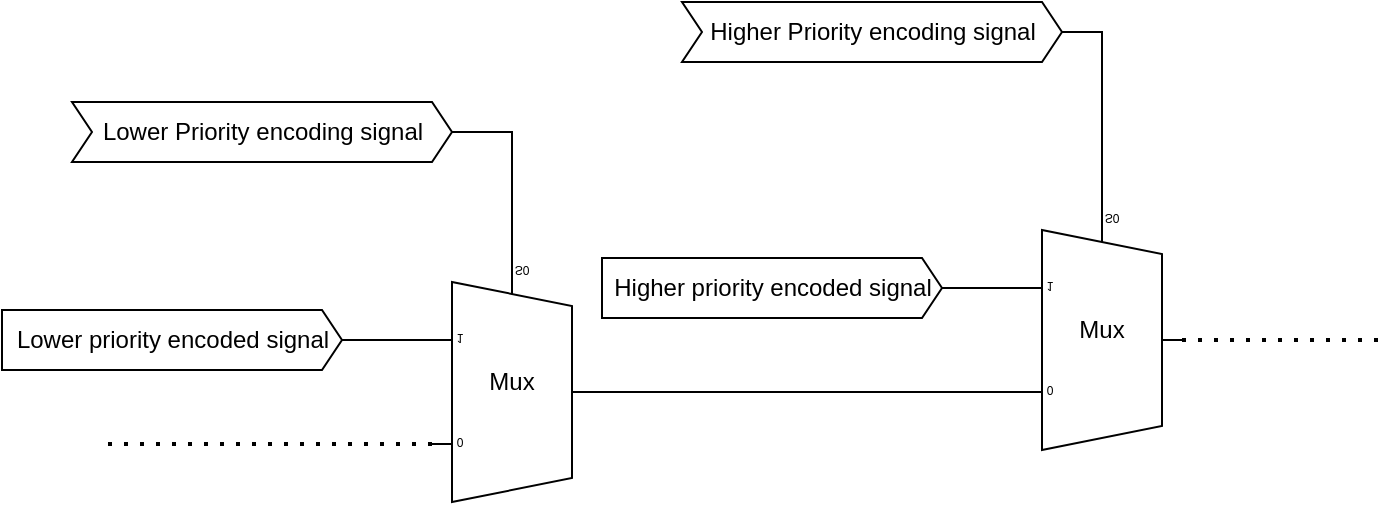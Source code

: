 <mxfile version="21.2.1" type="device">
  <diagram name="第 1 页" id="uQYB3a549bZz9pgYXrZE">
    <mxGraphModel dx="1206" dy="809" grid="1" gridSize="10" guides="1" tooltips="1" connect="1" arrows="1" fold="1" page="1" pageScale="1" pageWidth="3300" pageHeight="2339" math="0" shadow="0">
      <root>
        <mxCell id="0" />
        <mxCell id="1" parent="0" />
        <mxCell id="HTu5cqRs1fcnvt16L7S6-1" value="Mux" style="shadow=0;dashed=0;align=center;html=1;strokeWidth=1;shape=mxgraph.electrical.abstract.mux2;whiteSpace=wrap;flipV=1;" parent="1" vertex="1">
          <mxGeometry x="750" y="284" width="80" height="120" as="geometry" />
        </mxCell>
        <mxCell id="HTu5cqRs1fcnvt16L7S6-5" style="edgeStyle=orthogonalEdgeStyle;rounded=0;orthogonalLoop=1;jettySize=auto;html=1;exitX=1;exitY=0.5;exitDx=0;exitDy=-5;exitPerimeter=0;entryX=0;entryY=0.217;entryDx=0;entryDy=3;entryPerimeter=0;endArrow=none;endFill=0;" parent="1" source="HTu5cqRs1fcnvt16L7S6-2" target="HTu5cqRs1fcnvt16L7S6-1" edge="1">
          <mxGeometry relative="1" as="geometry" />
        </mxCell>
        <mxCell id="HTu5cqRs1fcnvt16L7S6-2" value="Mux" style="shadow=0;dashed=0;align=center;html=1;strokeWidth=1;shape=mxgraph.electrical.abstract.mux2;whiteSpace=wrap;flipV=1;" parent="1" vertex="1">
          <mxGeometry x="455" y="310" width="80" height="120" as="geometry" />
        </mxCell>
        <mxCell id="HTu5cqRs1fcnvt16L7S6-7" style="edgeStyle=orthogonalEdgeStyle;rounded=0;orthogonalLoop=1;jettySize=auto;html=1;exitX=1;exitY=0.5;exitDx=0;exitDy=0;exitPerimeter=0;entryX=0.375;entryY=1;entryDx=10;entryDy=0;entryPerimeter=0;endArrow=none;endFill=0;" parent="1" source="HTu5cqRs1fcnvt16L7S6-6" target="HTu5cqRs1fcnvt16L7S6-1" edge="1">
          <mxGeometry relative="1" as="geometry" />
        </mxCell>
        <mxCell id="HTu5cqRs1fcnvt16L7S6-6" value="Higher Priority encoding signal" style="html=1;shadow=0;dashed=0;align=center;verticalAlign=middle;shape=mxgraph.arrows2.arrow;dy=0;dx=10;notch=10;" parent="1" vertex="1">
          <mxGeometry x="580" y="180" width="190" height="30" as="geometry" />
        </mxCell>
        <mxCell id="HTu5cqRs1fcnvt16L7S6-9" style="edgeStyle=orthogonalEdgeStyle;rounded=0;orthogonalLoop=1;jettySize=auto;html=1;exitX=1;exitY=0.5;exitDx=0;exitDy=0;exitPerimeter=0;entryX=0.375;entryY=1;entryDx=10;entryDy=0;entryPerimeter=0;endArrow=none;endFill=0;" parent="1" source="HTu5cqRs1fcnvt16L7S6-8" target="HTu5cqRs1fcnvt16L7S6-2" edge="1">
          <mxGeometry relative="1" as="geometry" />
        </mxCell>
        <mxCell id="HTu5cqRs1fcnvt16L7S6-8" value="Lower Priority encoding signal" style="html=1;shadow=0;dashed=0;align=center;verticalAlign=middle;shape=mxgraph.arrows2.arrow;dy=0;dx=10;notch=10;" parent="1" vertex="1">
          <mxGeometry x="275" y="230" width="190" height="30" as="geometry" />
        </mxCell>
        <mxCell id="HTu5cqRs1fcnvt16L7S6-13" style="edgeStyle=orthogonalEdgeStyle;rounded=0;orthogonalLoop=1;jettySize=auto;html=1;exitX=1;exitY=0.5;exitDx=0;exitDy=0;exitPerimeter=0;entryX=0;entryY=0.65;entryDx=0;entryDy=3;entryPerimeter=0;endArrow=none;endFill=0;" parent="1" source="HTu5cqRs1fcnvt16L7S6-10" target="HTu5cqRs1fcnvt16L7S6-1" edge="1">
          <mxGeometry relative="1" as="geometry" />
        </mxCell>
        <mxCell id="HTu5cqRs1fcnvt16L7S6-10" value="Higher priority encoded signal" style="html=1;shadow=0;dashed=0;align=center;verticalAlign=middle;shape=mxgraph.arrows2.arrow;dy=0;dx=10;notch=0;" parent="1" vertex="1">
          <mxGeometry x="540" y="308" width="170" height="30" as="geometry" />
        </mxCell>
        <mxCell id="HTu5cqRs1fcnvt16L7S6-15" style="edgeStyle=orthogonalEdgeStyle;rounded=0;orthogonalLoop=1;jettySize=auto;html=1;exitX=1;exitY=0.5;exitDx=0;exitDy=0;exitPerimeter=0;entryX=0;entryY=0.65;entryDx=0;entryDy=3;entryPerimeter=0;endArrow=none;endFill=0;" parent="1" source="HTu5cqRs1fcnvt16L7S6-14" target="HTu5cqRs1fcnvt16L7S6-2" edge="1">
          <mxGeometry relative="1" as="geometry" />
        </mxCell>
        <mxCell id="HTu5cqRs1fcnvt16L7S6-14" value="Lower priority encoded signal" style="html=1;shadow=0;dashed=0;align=center;verticalAlign=middle;shape=mxgraph.arrows2.arrow;dy=0;dx=10;notch=0;" parent="1" vertex="1">
          <mxGeometry x="240" y="334" width="170" height="30" as="geometry" />
        </mxCell>
        <mxCell id="HTu5cqRs1fcnvt16L7S6-16" value="" style="endArrow=none;dashed=1;html=1;dashPattern=1 3;strokeWidth=2;rounded=0;exitX=0;exitY=0.217;exitDx=0;exitDy=3;exitPerimeter=0;" parent="1" source="HTu5cqRs1fcnvt16L7S6-2" edge="1">
          <mxGeometry width="50" height="50" relative="1" as="geometry">
            <mxPoint x="540" y="340" as="sourcePoint" />
            <mxPoint x="290" y="401" as="targetPoint" />
          </mxGeometry>
        </mxCell>
        <mxCell id="HTu5cqRs1fcnvt16L7S6-17" value="" style="endArrow=none;dashed=1;html=1;dashPattern=1 3;strokeWidth=2;rounded=0;exitX=1;exitY=0.5;exitDx=0;exitDy=-5;exitPerimeter=0;" parent="1" source="HTu5cqRs1fcnvt16L7S6-1" edge="1">
          <mxGeometry width="50" height="50" relative="1" as="geometry">
            <mxPoint x="540" y="340" as="sourcePoint" />
            <mxPoint x="930" y="349" as="targetPoint" />
          </mxGeometry>
        </mxCell>
      </root>
    </mxGraphModel>
  </diagram>
</mxfile>

